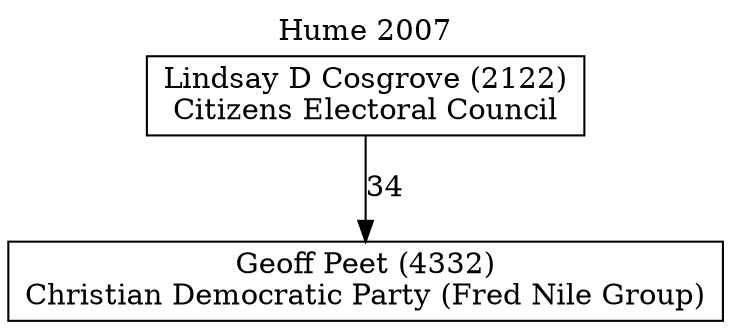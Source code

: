 // House preference flow
digraph "Geoff Peet (4332)_Hume_2007" {
	graph [label="Hume 2007" labelloc=t mclimit=10]
	node [shape=box]
	"Geoff Peet (4332)" [label="Geoff Peet (4332)
Christian Democratic Party (Fred Nile Group)"]
	"Lindsay D Cosgrove (2122)" [label="Lindsay D Cosgrove (2122)
Citizens Electoral Council"]
	"Lindsay D Cosgrove (2122)" -> "Geoff Peet (4332)" [label=34]
}
